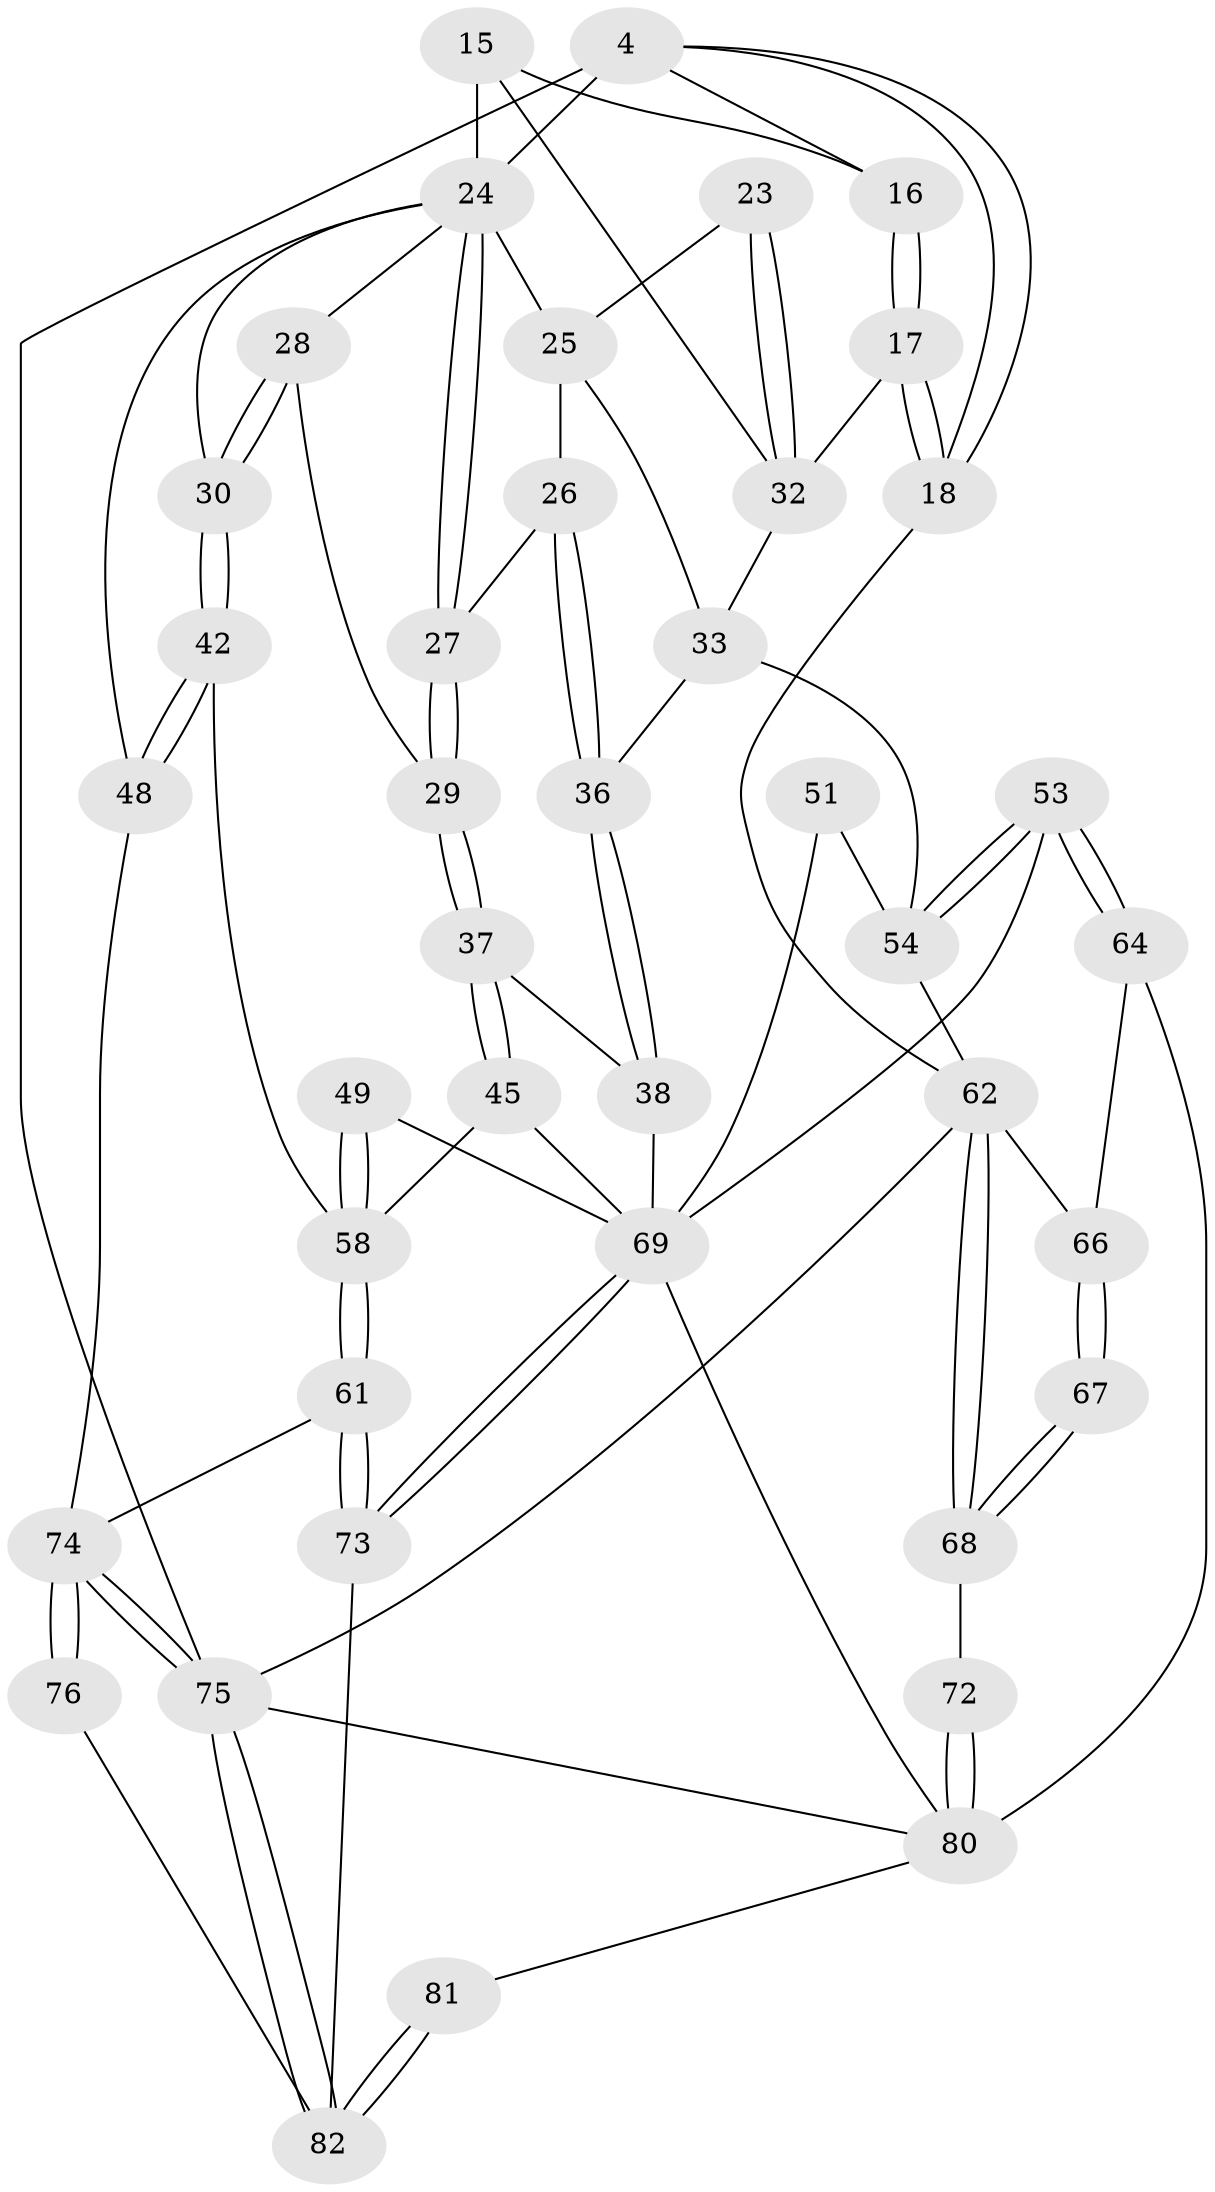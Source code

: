 // original degree distribution, {3: 0.024390243902439025, 4: 0.2682926829268293, 6: 0.24390243902439024, 5: 0.4634146341463415}
// Generated by graph-tools (version 1.1) at 2025/00/03/09/25 05:00:22]
// undirected, 41 vertices, 96 edges
graph export_dot {
graph [start="1"]
  node [color=gray90,style=filled];
  4 [pos="+0+0",super="+3"];
  15 [pos="+0.3449940902103909+0.04277399978407513",super="+14+9"];
  16 [pos="+0.25770077381157497+0",super="+5"];
  17 [pos="+0.13212843786853729+0.1934989942912537"];
  18 [pos="+0+0.3844812685429438"];
  23 [pos="+0.34257049351640256+0.2835831225804919"];
  24 [pos="+0.5865226667238659+0.1878583222395722",super="+8+7+21+11+13"];
  25 [pos="+0.4485523515006139+0.25042521984150173",super="+22"];
  26 [pos="+0.5439639733732214+0.2593187690623012"];
  27 [pos="+0.5850243884409779+0.21522530563863015"];
  28 [pos="+0.8526287149559478+0.305323049410073"];
  29 [pos="+0.7739264524641306+0.317104922372212"];
  30 [pos="+0.8978144205215942+0.32474794155099834"];
  32 [pos="+0.338062247669957+0.32504534291039217",super="+20+19"];
  33 [pos="+0.34026989585635203+0.3538523043763735",super="+31"];
  36 [pos="+0.5443701628583534+0.3701073659587612"];
  37 [pos="+0.6591005364230142+0.41217300601994983"];
  38 [pos="+0.5568083541477858+0.398246551952796"];
  42 [pos="+0.850214071672292+0.5519538142116603"];
  45 [pos="+0.6821098923196426+0.5134765612297608"];
  48 [pos="+1+0.5599805356453"];
  49 [pos="+0.6824667495490191+0.6651372120436336"];
  51 [pos="+0.44254285836023083+0.5416782144515622",super="+40"];
  53 [pos="+0.3890643572533446+0.6833901357821673"];
  54 [pos="+0.3254167317633001+0.5249547158284162",super="+41"];
  58 [pos="+0.8458884755769146+0.6754346464336992",super="+43+44"];
  61 [pos="+0.8539012219326492+0.6917447232264803"];
  62 [pos="+0+0.7138502015850754",super="+57+35"];
  64 [pos="+0.3836732223013988+0.6913913703590192"];
  66 [pos="+0.23648299009940957+0.6285801035220686",super="+65"];
  67 [pos="+0.2777444062190046+0.7838123683436891"];
  68 [pos="+0.27006729083666253+0.8109359414336684"];
  69 [pos="+0.5716265298473593+0.7668721356891548",super="+55+52+47"];
  72 [pos="+0.2994665687680891+0.8460593249265049"];
  73 [pos="+0.6539261900468148+0.8983401009417011"];
  74 [pos="+1+0.8509392650546136",super="+59+60"];
  75 [pos="+1+1",super="+63"];
  76 [pos="+0.8953177397460914+0.818291904440886"];
  80 [pos="+0.3317809245206677+1",super="+79+71"];
  81 [pos="+0.597183678230862+1"];
  82 [pos="+1+1",super="+77+78"];
  4 -- 18;
  4 -- 18;
  4 -- 75 [weight=2];
  4 -- 24 [weight=3];
  4 -- 16;
  15 -- 16 [weight=2];
  15 -- 32;
  15 -- 24 [weight=2];
  16 -- 17;
  16 -- 17;
  17 -- 18;
  17 -- 18;
  17 -- 32;
  18 -- 62;
  23 -- 32 [weight=2];
  23 -- 32;
  23 -- 25;
  24 -- 27;
  24 -- 27;
  24 -- 25;
  24 -- 28;
  24 -- 48;
  24 -- 30;
  25 -- 26;
  25 -- 33;
  26 -- 27;
  26 -- 36;
  26 -- 36;
  27 -- 29;
  27 -- 29;
  28 -- 29;
  28 -- 30;
  28 -- 30;
  29 -- 37;
  29 -- 37;
  30 -- 42;
  30 -- 42;
  32 -- 33;
  33 -- 36;
  33 -- 54;
  36 -- 38;
  36 -- 38;
  37 -- 38;
  37 -- 45;
  37 -- 45;
  38 -- 69;
  42 -- 48;
  42 -- 48;
  42 -- 58;
  45 -- 58;
  45 -- 69;
  48 -- 74;
  49 -- 58 [weight=2];
  49 -- 58;
  49 -- 69;
  51 -- 69 [weight=3];
  51 -- 54;
  53 -- 54;
  53 -- 54;
  53 -- 64;
  53 -- 64;
  53 -- 69;
  54 -- 62 [weight=2];
  58 -- 61;
  58 -- 61;
  61 -- 73;
  61 -- 73;
  61 -- 74;
  62 -- 68;
  62 -- 68;
  62 -- 75;
  62 -- 66;
  64 -- 66;
  64 -- 80;
  66 -- 67 [weight=2];
  66 -- 67;
  67 -- 68;
  67 -- 68;
  68 -- 72;
  69 -- 73;
  69 -- 73;
  69 -- 80;
  72 -- 80 [weight=2];
  72 -- 80;
  73 -- 82;
  74 -- 75;
  74 -- 75;
  74 -- 76 [weight=2];
  74 -- 76;
  75 -- 82;
  75 -- 82;
  75 -- 80;
  76 -- 82;
  80 -- 81;
  81 -- 82 [weight=2];
  81 -- 82;
}

